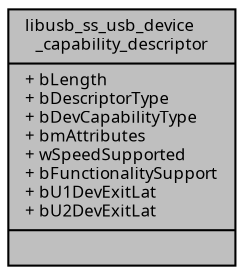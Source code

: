 digraph "libusb_ss_usb_device_capability_descriptor"
{
  edge [fontname="Sans",fontsize="8",labelfontname="Sans",labelfontsize="8"];
  node [fontname="Sans",fontsize="8",shape=record];
  Node1 [label="{libusb_ss_usb_device\l_capability_descriptor\n|+ bLength\l+ bDescriptorType\l+ bDevCapabilityType\l+ bmAttributes\l+ wSpeedSupported\l+ bFunctionalitySupport\l+ bU1DevExitLat\l+ bU2DevExitLat\l|}",height=0.2,width=0.4,color="black", fillcolor="grey75", style="filled", fontcolor="black"];
}
